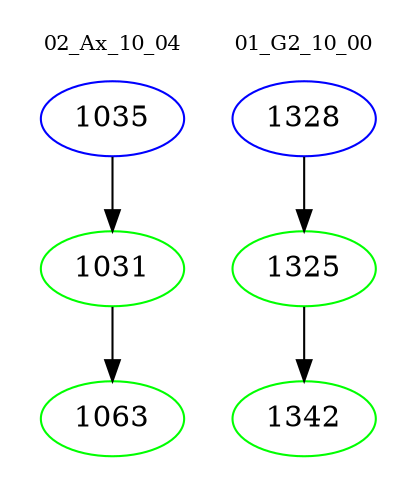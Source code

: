 digraph{
subgraph cluster_0 {
color = white
label = "02_Ax_10_04";
fontsize=10;
T0_1035 [label="1035", color="blue"]
T0_1035 -> T0_1031 [color="black"]
T0_1031 [label="1031", color="green"]
T0_1031 -> T0_1063 [color="black"]
T0_1063 [label="1063", color="green"]
}
subgraph cluster_1 {
color = white
label = "01_G2_10_00";
fontsize=10;
T1_1328 [label="1328", color="blue"]
T1_1328 -> T1_1325 [color="black"]
T1_1325 [label="1325", color="green"]
T1_1325 -> T1_1342 [color="black"]
T1_1342 [label="1342", color="green"]
}
}
